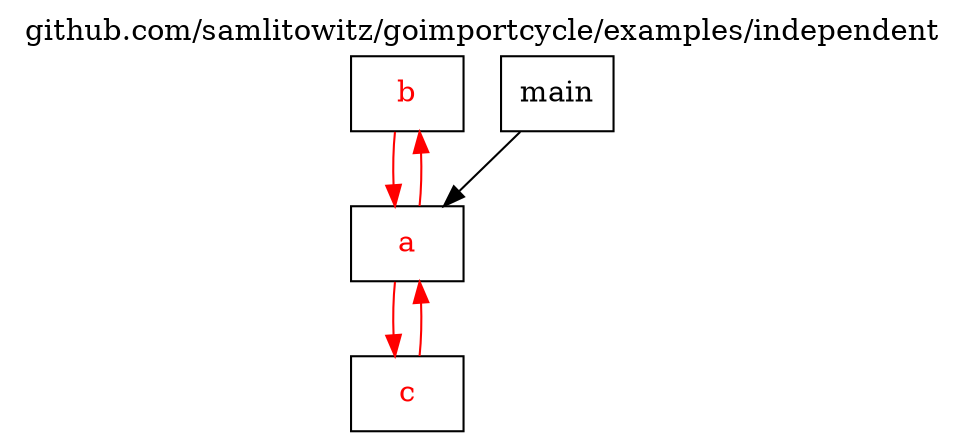
digraph {
	labelloc="t";
	label="github.com/samlitowitz/goimportcycle/examples/independent";
	rankdir="TB";
	node [shape="rect"];

	pkg_b [label="b", style="filled", fontcolor="#ff0000", fillcolor="#ffffff"];
	pkg_c [label="c", style="filled", fontcolor="#ff0000", fillcolor="#ffffff"];
	pkg_main [label="main", style="filled", fontcolor="#000000", fillcolor="#ffffff"];
	pkg_a [label="a", style="filled", fontcolor="#ff0000", fillcolor="#ffffff"];
	pkg_b -> pkg_a [color="#ff0000"];
	pkg_c -> pkg_a [color="#ff0000"];
	pkg_main -> pkg_a [color="#000000"];
	pkg_a -> pkg_b [color="#ff0000"];
	pkg_a -> pkg_c [color="#ff0000"];
}

